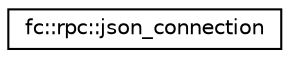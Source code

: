 digraph "Graphical Class Hierarchy"
{
  edge [fontname="Helvetica",fontsize="10",labelfontname="Helvetica",labelfontsize="10"];
  node [fontname="Helvetica",fontsize="10",shape=record];
  rankdir="LR";
  Node0 [label="fc::rpc::json_connection",height=0.2,width=0.4,color="black", fillcolor="white", style="filled",URL="$classfc_1_1rpc_1_1json__connection.html",tooltip="Implements JSON-RPC 2.0 over a set of io streams. "];
}
